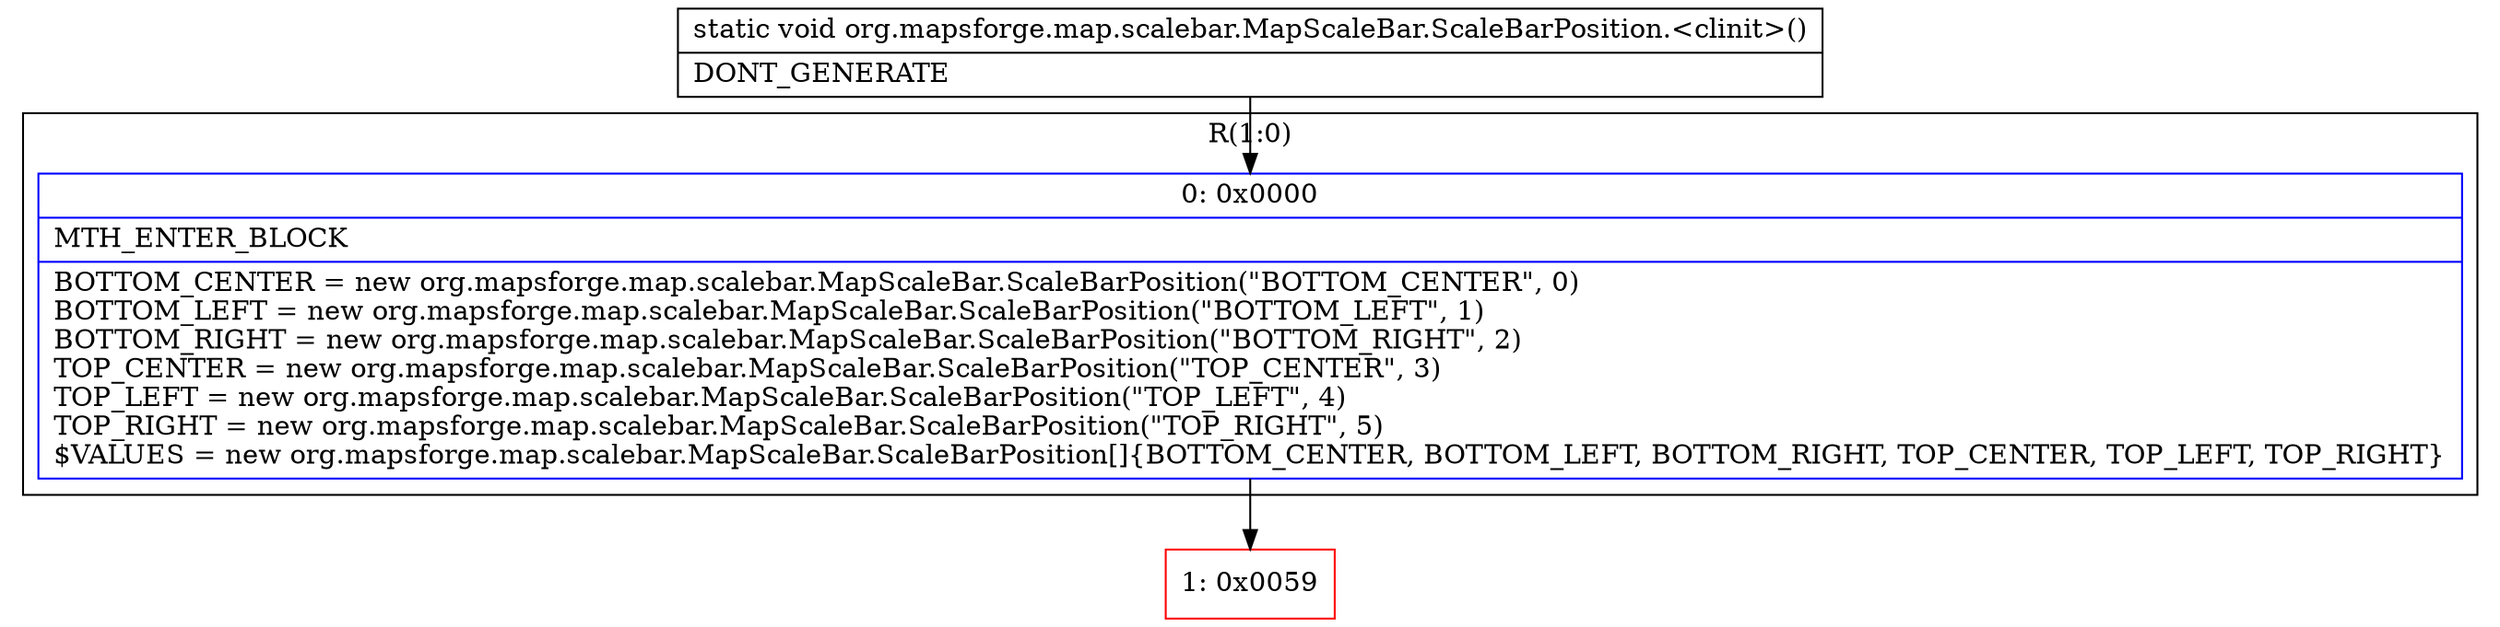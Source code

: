 digraph "CFG fororg.mapsforge.map.scalebar.MapScaleBar.ScaleBarPosition.\<clinit\>()V" {
subgraph cluster_Region_1998358230 {
label = "R(1:0)";
node [shape=record,color=blue];
Node_0 [shape=record,label="{0\:\ 0x0000|MTH_ENTER_BLOCK\l|BOTTOM_CENTER = new org.mapsforge.map.scalebar.MapScaleBar.ScaleBarPosition(\"BOTTOM_CENTER\", 0)\lBOTTOM_LEFT = new org.mapsforge.map.scalebar.MapScaleBar.ScaleBarPosition(\"BOTTOM_LEFT\", 1)\lBOTTOM_RIGHT = new org.mapsforge.map.scalebar.MapScaleBar.ScaleBarPosition(\"BOTTOM_RIGHT\", 2)\lTOP_CENTER = new org.mapsforge.map.scalebar.MapScaleBar.ScaleBarPosition(\"TOP_CENTER\", 3)\lTOP_LEFT = new org.mapsforge.map.scalebar.MapScaleBar.ScaleBarPosition(\"TOP_LEFT\", 4)\lTOP_RIGHT = new org.mapsforge.map.scalebar.MapScaleBar.ScaleBarPosition(\"TOP_RIGHT\", 5)\l$VALUES = new org.mapsforge.map.scalebar.MapScaleBar.ScaleBarPosition[]\{BOTTOM_CENTER, BOTTOM_LEFT, BOTTOM_RIGHT, TOP_CENTER, TOP_LEFT, TOP_RIGHT\}\l}"];
}
Node_1 [shape=record,color=red,label="{1\:\ 0x0059}"];
MethodNode[shape=record,label="{static void org.mapsforge.map.scalebar.MapScaleBar.ScaleBarPosition.\<clinit\>()  | DONT_GENERATE\l}"];
MethodNode -> Node_0;
Node_0 -> Node_1;
}


